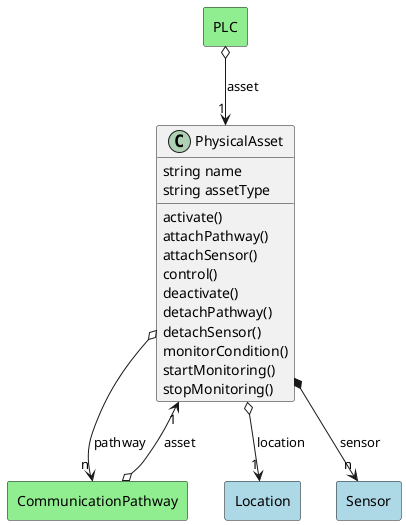 @startuml

class "PhysicalAsset" as Model {
 string name
 string assetType

 activate()
 attachPathway()
 attachSensor()
 control()
 deactivate()
 detachPathway()
 detachSensor()
 monitorCondition()
 startMonitoring()
 stopMonitoring()
 
}

rectangle "Location" as Location #lightblue {
}

Model o--> "1" Location : location


rectangle "Sensor" as Sensor #lightblue {
}

Model *--> "n" Sensor : sensor


rectangle "CommunicationPathway" as CommunicationPathway #lightblue {
}

Model o--> "n" CommunicationPathway : pathway




    rectangle "CommunicationPathway" as CommunicationPathway #lightgreen {
    }
    
        CommunicationPathway   o--> "1" Model : "asset"
    
    rectangle "PLC" as PLC #lightgreen {
    }
    
        PLC   o--> "1" Model : "asset"
    

@enduml
